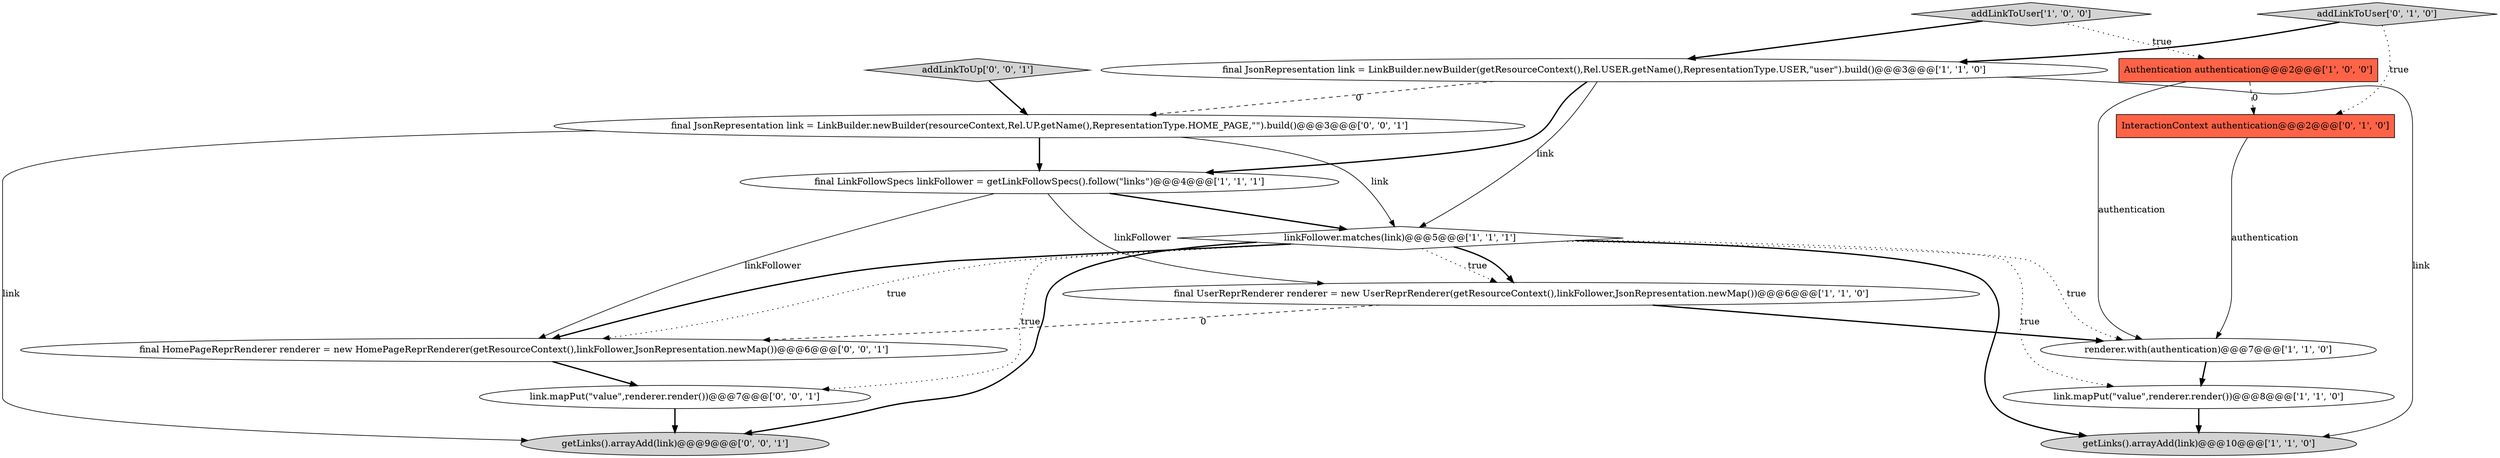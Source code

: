 digraph {
12 [style = filled, label = "link.mapPut(\"value\",renderer.render())@@@7@@@['0', '0', '1']", fillcolor = white, shape = ellipse image = "AAA0AAABBB3BBB"];
11 [style = filled, label = "final HomePageReprRenderer renderer = new HomePageReprRenderer(getResourceContext(),linkFollower,JsonRepresentation.newMap())@@@6@@@['0', '0', '1']", fillcolor = white, shape = ellipse image = "AAA0AAABBB3BBB"];
6 [style = filled, label = "final JsonRepresentation link = LinkBuilder.newBuilder(getResourceContext(),Rel.USER.getName(),RepresentationType.USER,\"user\").build()@@@3@@@['1', '1', '0']", fillcolor = white, shape = ellipse image = "AAA0AAABBB1BBB"];
8 [style = filled, label = "link.mapPut(\"value\",renderer.render())@@@8@@@['1', '1', '0']", fillcolor = white, shape = ellipse image = "AAA0AAABBB1BBB"];
15 [style = filled, label = "final JsonRepresentation link = LinkBuilder.newBuilder(resourceContext,Rel.UP.getName(),RepresentationType.HOME_PAGE,\"\").build()@@@3@@@['0', '0', '1']", fillcolor = white, shape = ellipse image = "AAA0AAABBB3BBB"];
13 [style = filled, label = "getLinks().arrayAdd(link)@@@9@@@['0', '0', '1']", fillcolor = lightgray, shape = ellipse image = "AAA0AAABBB3BBB"];
0 [style = filled, label = "final UserReprRenderer renderer = new UserReprRenderer(getResourceContext(),linkFollower,JsonRepresentation.newMap())@@@6@@@['1', '1', '0']", fillcolor = white, shape = ellipse image = "AAA0AAABBB1BBB"];
5 [style = filled, label = "addLinkToUser['1', '0', '0']", fillcolor = lightgray, shape = diamond image = "AAA0AAABBB1BBB"];
3 [style = filled, label = "renderer.with(authentication)@@@7@@@['1', '1', '0']", fillcolor = white, shape = ellipse image = "AAA0AAABBB1BBB"];
2 [style = filled, label = "linkFollower.matches(link)@@@5@@@['1', '1', '1']", fillcolor = white, shape = diamond image = "AAA0AAABBB1BBB"];
9 [style = filled, label = "InteractionContext authentication@@@2@@@['0', '1', '0']", fillcolor = tomato, shape = box image = "AAA1AAABBB2BBB"];
7 [style = filled, label = "getLinks().arrayAdd(link)@@@10@@@['1', '1', '0']", fillcolor = lightgray, shape = ellipse image = "AAA0AAABBB1BBB"];
14 [style = filled, label = "addLinkToUp['0', '0', '1']", fillcolor = lightgray, shape = diamond image = "AAA0AAABBB3BBB"];
1 [style = filled, label = "final LinkFollowSpecs linkFollower = getLinkFollowSpecs().follow(\"links\")@@@4@@@['1', '1', '1']", fillcolor = white, shape = ellipse image = "AAA0AAABBB1BBB"];
4 [style = filled, label = "Authentication authentication@@@2@@@['1', '0', '0']", fillcolor = tomato, shape = box image = "AAA1AAABBB1BBB"];
10 [style = filled, label = "addLinkToUser['0', '1', '0']", fillcolor = lightgray, shape = diamond image = "AAA0AAABBB2BBB"];
2->3 [style = dotted, label="true"];
0->3 [style = bold, label=""];
2->0 [style = dotted, label="true"];
9->3 [style = solid, label="authentication"];
4->3 [style = solid, label="authentication"];
6->7 [style = solid, label="link"];
6->2 [style = solid, label="link"];
11->12 [style = bold, label=""];
0->11 [style = dashed, label="0"];
10->9 [style = dotted, label="true"];
10->6 [style = bold, label=""];
5->4 [style = dotted, label="true"];
8->7 [style = bold, label=""];
2->13 [style = bold, label=""];
2->11 [style = dotted, label="true"];
15->2 [style = solid, label="link"];
6->1 [style = bold, label=""];
1->11 [style = solid, label="linkFollower"];
12->13 [style = bold, label=""];
4->9 [style = dashed, label="0"];
2->0 [style = bold, label=""];
5->6 [style = bold, label=""];
6->15 [style = dashed, label="0"];
3->8 [style = bold, label=""];
15->13 [style = solid, label="link"];
2->12 [style = dotted, label="true"];
1->0 [style = solid, label="linkFollower"];
14->15 [style = bold, label=""];
1->2 [style = bold, label=""];
2->7 [style = bold, label=""];
2->11 [style = bold, label=""];
2->8 [style = dotted, label="true"];
15->1 [style = bold, label=""];
}

